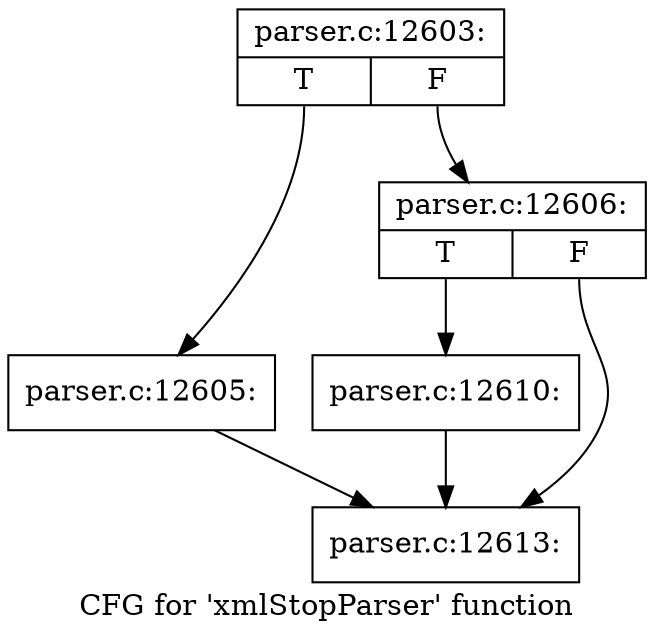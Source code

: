 digraph "CFG for 'xmlStopParser' function" {
	label="CFG for 'xmlStopParser' function";

	Node0x490fdf0 [shape=record,label="{parser.c:12603:|{<s0>T|<s1>F}}"];
	Node0x490fdf0:s0 -> Node0x4905890;
	Node0x490fdf0:s1 -> Node0x49058e0;
	Node0x4905890 [shape=record,label="{parser.c:12605:}"];
	Node0x4905890 -> Node0x44ebf20;
	Node0x49058e0 [shape=record,label="{parser.c:12606:|{<s0>T|<s1>F}}"];
	Node0x49058e0:s0 -> Node0x4905c70;
	Node0x49058e0:s1 -> Node0x44ebf20;
	Node0x4905c70 [shape=record,label="{parser.c:12610:}"];
	Node0x4905c70 -> Node0x44ebf20;
	Node0x44ebf20 [shape=record,label="{parser.c:12613:}"];
}
